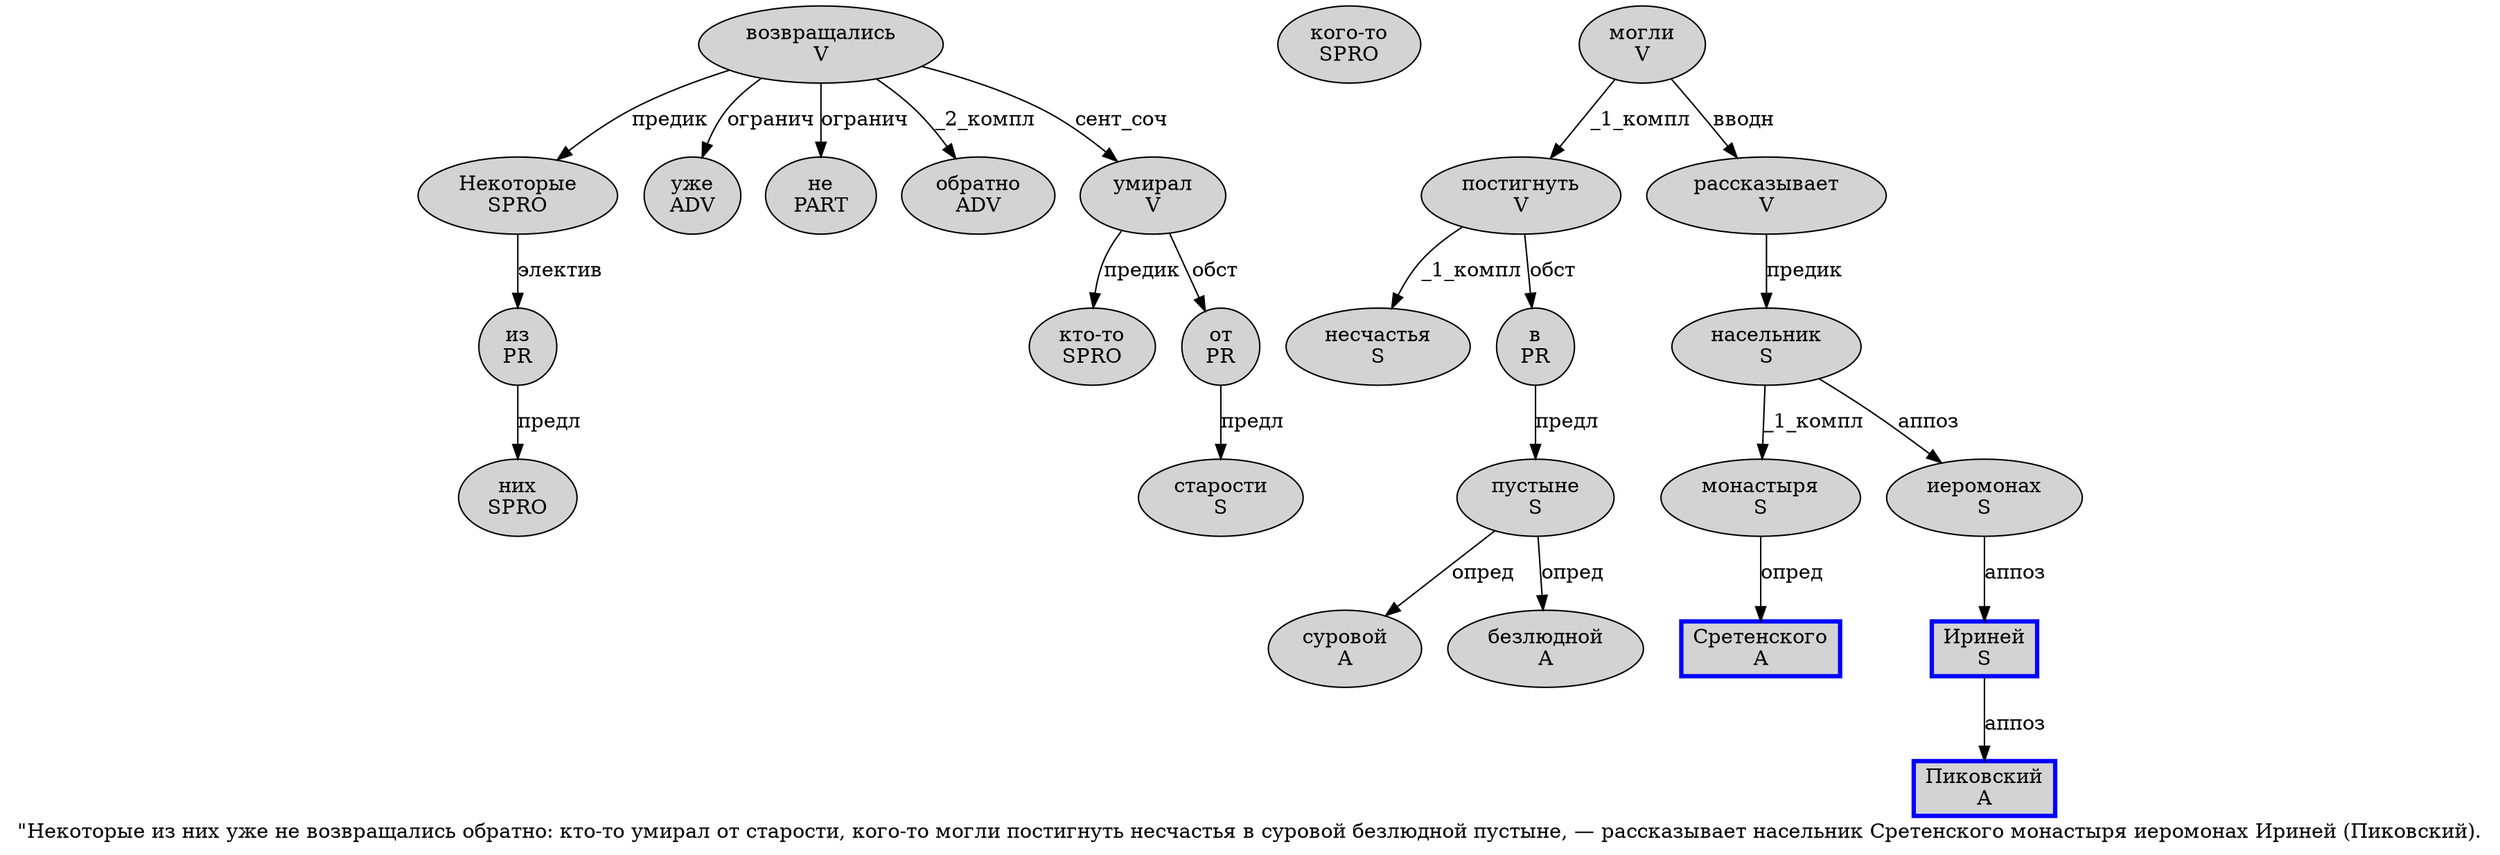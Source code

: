 digraph SENTENCE_1092 {
	graph [label="\"Некоторые из них уже не возвращались обратно: кто-то умирал от старости, кого-то могли постигнуть несчастья в суровой безлюдной пустыне, — рассказывает насельник Сретенского монастыря иеромонах Ириней (Пиковский)."]
	node [style=filled]
		1 [label="Некоторые
SPRO" color="" fillcolor=lightgray penwidth=1 shape=ellipse]
		2 [label="из
PR" color="" fillcolor=lightgray penwidth=1 shape=ellipse]
		3 [label="них
SPRO" color="" fillcolor=lightgray penwidth=1 shape=ellipse]
		4 [label="уже
ADV" color="" fillcolor=lightgray penwidth=1 shape=ellipse]
		5 [label="не
PART" color="" fillcolor=lightgray penwidth=1 shape=ellipse]
		6 [label="возвращались
V" color="" fillcolor=lightgray penwidth=1 shape=ellipse]
		7 [label="обратно
ADV" color="" fillcolor=lightgray penwidth=1 shape=ellipse]
		9 [label="кто-то
SPRO" color="" fillcolor=lightgray penwidth=1 shape=ellipse]
		10 [label="умирал
V" color="" fillcolor=lightgray penwidth=1 shape=ellipse]
		11 [label="от
PR" color="" fillcolor=lightgray penwidth=1 shape=ellipse]
		12 [label="старости
S" color="" fillcolor=lightgray penwidth=1 shape=ellipse]
		14 [label="кого-то
SPRO" color="" fillcolor=lightgray penwidth=1 shape=ellipse]
		15 [label="могли
V" color="" fillcolor=lightgray penwidth=1 shape=ellipse]
		16 [label="постигнуть
V" color="" fillcolor=lightgray penwidth=1 shape=ellipse]
		17 [label="несчастья
S" color="" fillcolor=lightgray penwidth=1 shape=ellipse]
		18 [label="в
PR" color="" fillcolor=lightgray penwidth=1 shape=ellipse]
		19 [label="суровой
A" color="" fillcolor=lightgray penwidth=1 shape=ellipse]
		20 [label="безлюдной
A" color="" fillcolor=lightgray penwidth=1 shape=ellipse]
		21 [label="пустыне
S" color="" fillcolor=lightgray penwidth=1 shape=ellipse]
		24 [label="рассказывает
V" color="" fillcolor=lightgray penwidth=1 shape=ellipse]
		25 [label="насельник
S" color="" fillcolor=lightgray penwidth=1 shape=ellipse]
		26 [label="Сретенского
A" color=blue fillcolor=lightgray penwidth=3 shape=box]
		27 [label="монастыря
S" color="" fillcolor=lightgray penwidth=1 shape=ellipse]
		28 [label="иеромонах
S" color="" fillcolor=lightgray penwidth=1 shape=ellipse]
		29 [label="Ириней
S" color=blue fillcolor=lightgray penwidth=3 shape=box]
		31 [label="Пиковский
A" color=blue fillcolor=lightgray penwidth=3 shape=box]
			27 -> 26 [label="опред"]
			10 -> 9 [label="предик"]
			10 -> 11 [label="обст"]
			29 -> 31 [label="аппоз"]
			28 -> 29 [label="аппоз"]
			16 -> 17 [label="_1_компл"]
			16 -> 18 [label="обст"]
			11 -> 12 [label="предл"]
			6 -> 1 [label="предик"]
			6 -> 4 [label="огранич"]
			6 -> 5 [label="огранич"]
			6 -> 7 [label="_2_компл"]
			6 -> 10 [label="сент_соч"]
			1 -> 2 [label="электив"]
			21 -> 19 [label="опред"]
			21 -> 20 [label="опред"]
			24 -> 25 [label="предик"]
			18 -> 21 [label="предл"]
			25 -> 27 [label="_1_компл"]
			25 -> 28 [label="аппоз"]
			2 -> 3 [label="предл"]
			15 -> 16 [label="_1_компл"]
			15 -> 24 [label="вводн"]
}